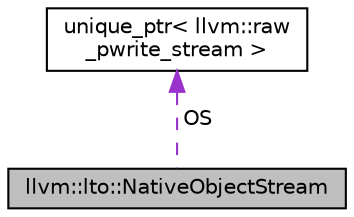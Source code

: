 digraph "llvm::lto::NativeObjectStream"
{
 // LATEX_PDF_SIZE
  bgcolor="transparent";
  edge [fontname="Helvetica",fontsize="10",labelfontname="Helvetica",labelfontsize="10"];
  node [fontname="Helvetica",fontsize="10",shape="box"];
  Node1 [label="llvm::lto::NativeObjectStream",height=0.2,width=0.4,color="black", fillcolor="grey75", style="filled", fontcolor="black",tooltip="This class wraps an output stream for a native object."];
  Node2 -> Node1 [dir="back",color="darkorchid3",fontsize="10",style="dashed",label=" OS" ,fontname="Helvetica"];
  Node2 [label="unique_ptr\< llvm::raw\l_pwrite_stream \>",height=0.2,width=0.4,color="black",tooltip=" "];
}
